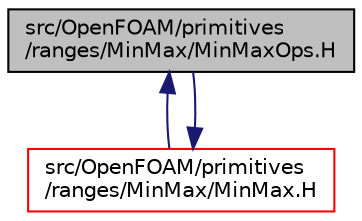digraph "src/OpenFOAM/primitives/ranges/MinMax/MinMaxOps.H"
{
  bgcolor="transparent";
  edge [fontname="Helvetica",fontsize="10",labelfontname="Helvetica",labelfontsize="10"];
  node [fontname="Helvetica",fontsize="10",shape=record];
  Node1 [label="src/OpenFOAM/primitives\l/ranges/MinMax/MinMaxOps.H",height=0.2,width=0.4,color="black", fillcolor="grey75", style="filled" fontcolor="black"];
  Node1 -> Node2 [dir="back",color="midnightblue",fontsize="10",style="solid",fontname="Helvetica"];
  Node2 [label="src/OpenFOAM/primitives\l/ranges/MinMax/MinMax.H",height=0.2,width=0.4,color="red",URL="$MinMax_8H.html"];
  Node2 -> Node1 [dir="back",color="midnightblue",fontsize="10",style="solid",fontname="Helvetica"];
}
